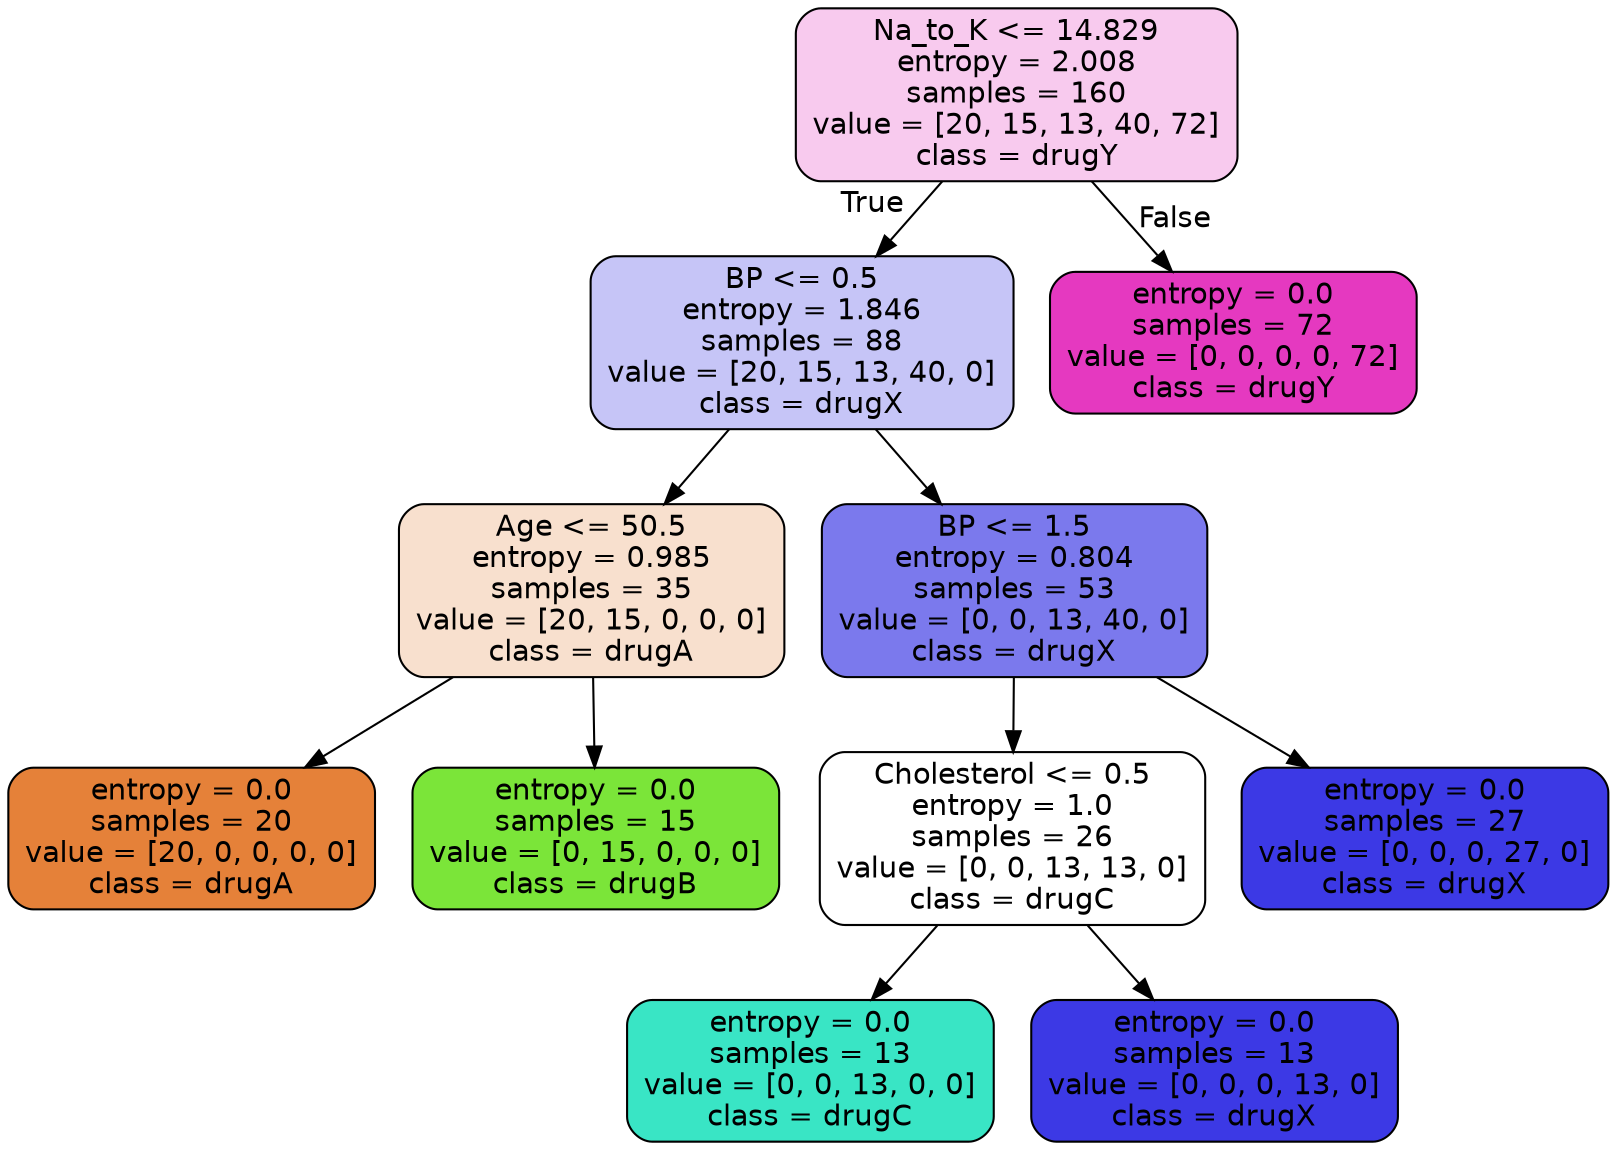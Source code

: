 digraph Tree {
node [shape=box, style="filled, rounded", color="black", fontname=helvetica] ;
edge [fontname=helvetica] ;
0 [label="Na_to_K <= 14.829\nentropy = 2.008\nsamples = 160\nvalue = [20, 15, 13, 40, 72]\nclass = drugY", fillcolor="#f8caee"] ;
1 [label="BP <= 0.5\nentropy = 1.846\nsamples = 88\nvalue = [20, 15, 13, 40, 0]\nclass = drugX", fillcolor="#c6c5f7"] ;
0 -> 1 [labeldistance=2.5, labelangle=45, headlabel="True"] ;
2 [label="Age <= 50.5\nentropy = 0.985\nsamples = 35\nvalue = [20, 15, 0, 0, 0]\nclass = drugA", fillcolor="#f8e0ce"] ;
1 -> 2 ;
3 [label="entropy = 0.0\nsamples = 20\nvalue = [20, 0, 0, 0, 0]\nclass = drugA", fillcolor="#e58139"] ;
2 -> 3 ;
4 [label="entropy = 0.0\nsamples = 15\nvalue = [0, 15, 0, 0, 0]\nclass = drugB", fillcolor="#7be539"] ;
2 -> 4 ;
5 [label="BP <= 1.5\nentropy = 0.804\nsamples = 53\nvalue = [0, 0, 13, 40, 0]\nclass = drugX", fillcolor="#7b79ed"] ;
1 -> 5 ;
6 [label="Cholesterol <= 0.5\nentropy = 1.0\nsamples = 26\nvalue = [0, 0, 13, 13, 0]\nclass = drugC", fillcolor="#ffffff"] ;
5 -> 6 ;
7 [label="entropy = 0.0\nsamples = 13\nvalue = [0, 0, 13, 0, 0]\nclass = drugC", fillcolor="#39e5c5"] ;
6 -> 7 ;
8 [label="entropy = 0.0\nsamples = 13\nvalue = [0, 0, 0, 13, 0]\nclass = drugX", fillcolor="#3c39e5"] ;
6 -> 8 ;
9 [label="entropy = 0.0\nsamples = 27\nvalue = [0, 0, 0, 27, 0]\nclass = drugX", fillcolor="#3c39e5"] ;
5 -> 9 ;
10 [label="entropy = 0.0\nsamples = 72\nvalue = [0, 0, 0, 0, 72]\nclass = drugY", fillcolor="#e539c0"] ;
0 -> 10 [labeldistance=2.5, labelangle=-45, headlabel="False"] ;
}